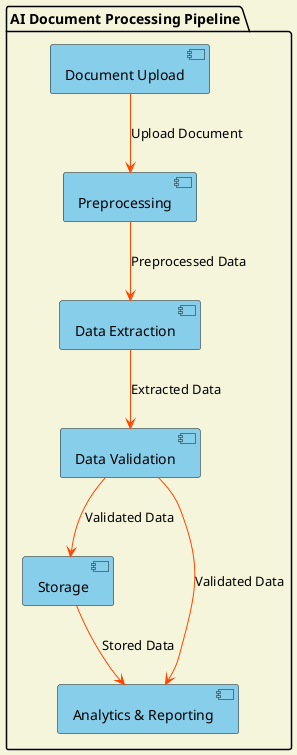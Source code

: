 @startuml
skinparam backgroundColor #F5F5DC
skinparam arrowColor #FF4500
skinparam component {
    BackgroundColor #87CEEB
    FontColor black
}

package "AI Document Processing Pipeline" {
    [Document Upload] as Upload
    [Preprocessing] as Preprocess
    [Data Extraction] as Extract
    [Data Validation] as Validate
    [Storage] as Storage
    [Analytics & Reporting] as Analytics

    Upload --> Preprocess : Upload Document
    Preprocess --> Extract : Preprocessed Data
    Extract --> Validate : Extracted Data
    Validate --> Storage : Validated Data
    Validate --> Analytics : Validated Data
    Storage --> Analytics : Stored Data
}

@enduml